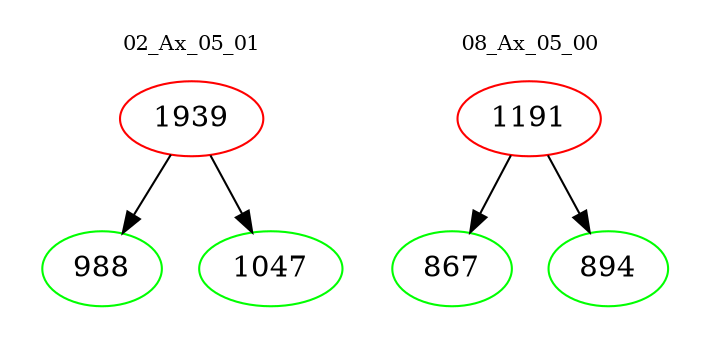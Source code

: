 digraph{
subgraph cluster_0 {
color = white
label = "02_Ax_05_01";
fontsize=10;
T0_1939 [label="1939", color="red"]
T0_1939 -> T0_988 [color="black"]
T0_988 [label="988", color="green"]
T0_1939 -> T0_1047 [color="black"]
T0_1047 [label="1047", color="green"]
}
subgraph cluster_1 {
color = white
label = "08_Ax_05_00";
fontsize=10;
T1_1191 [label="1191", color="red"]
T1_1191 -> T1_867 [color="black"]
T1_867 [label="867", color="green"]
T1_1191 -> T1_894 [color="black"]
T1_894 [label="894", color="green"]
}
}
